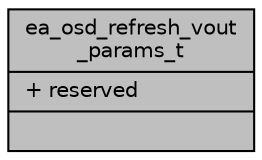 digraph "ea_osd_refresh_vout_params_t"
{
 // INTERACTIVE_SVG=YES
 // LATEX_PDF_SIZE
  bgcolor="transparent";
  edge [fontname="Helvetica",fontsize="10",labelfontname="Helvetica",labelfontsize="10"];
  node [fontname="Helvetica",fontsize="10",shape=record];
  Node1 [label="{ea_osd_refresh_vout\l_params_t\n|+ reserved\l|}",height=0.2,width=0.4,color="black", fillcolor="grey75", style="filled", fontcolor="black",tooltip=" "];
}
